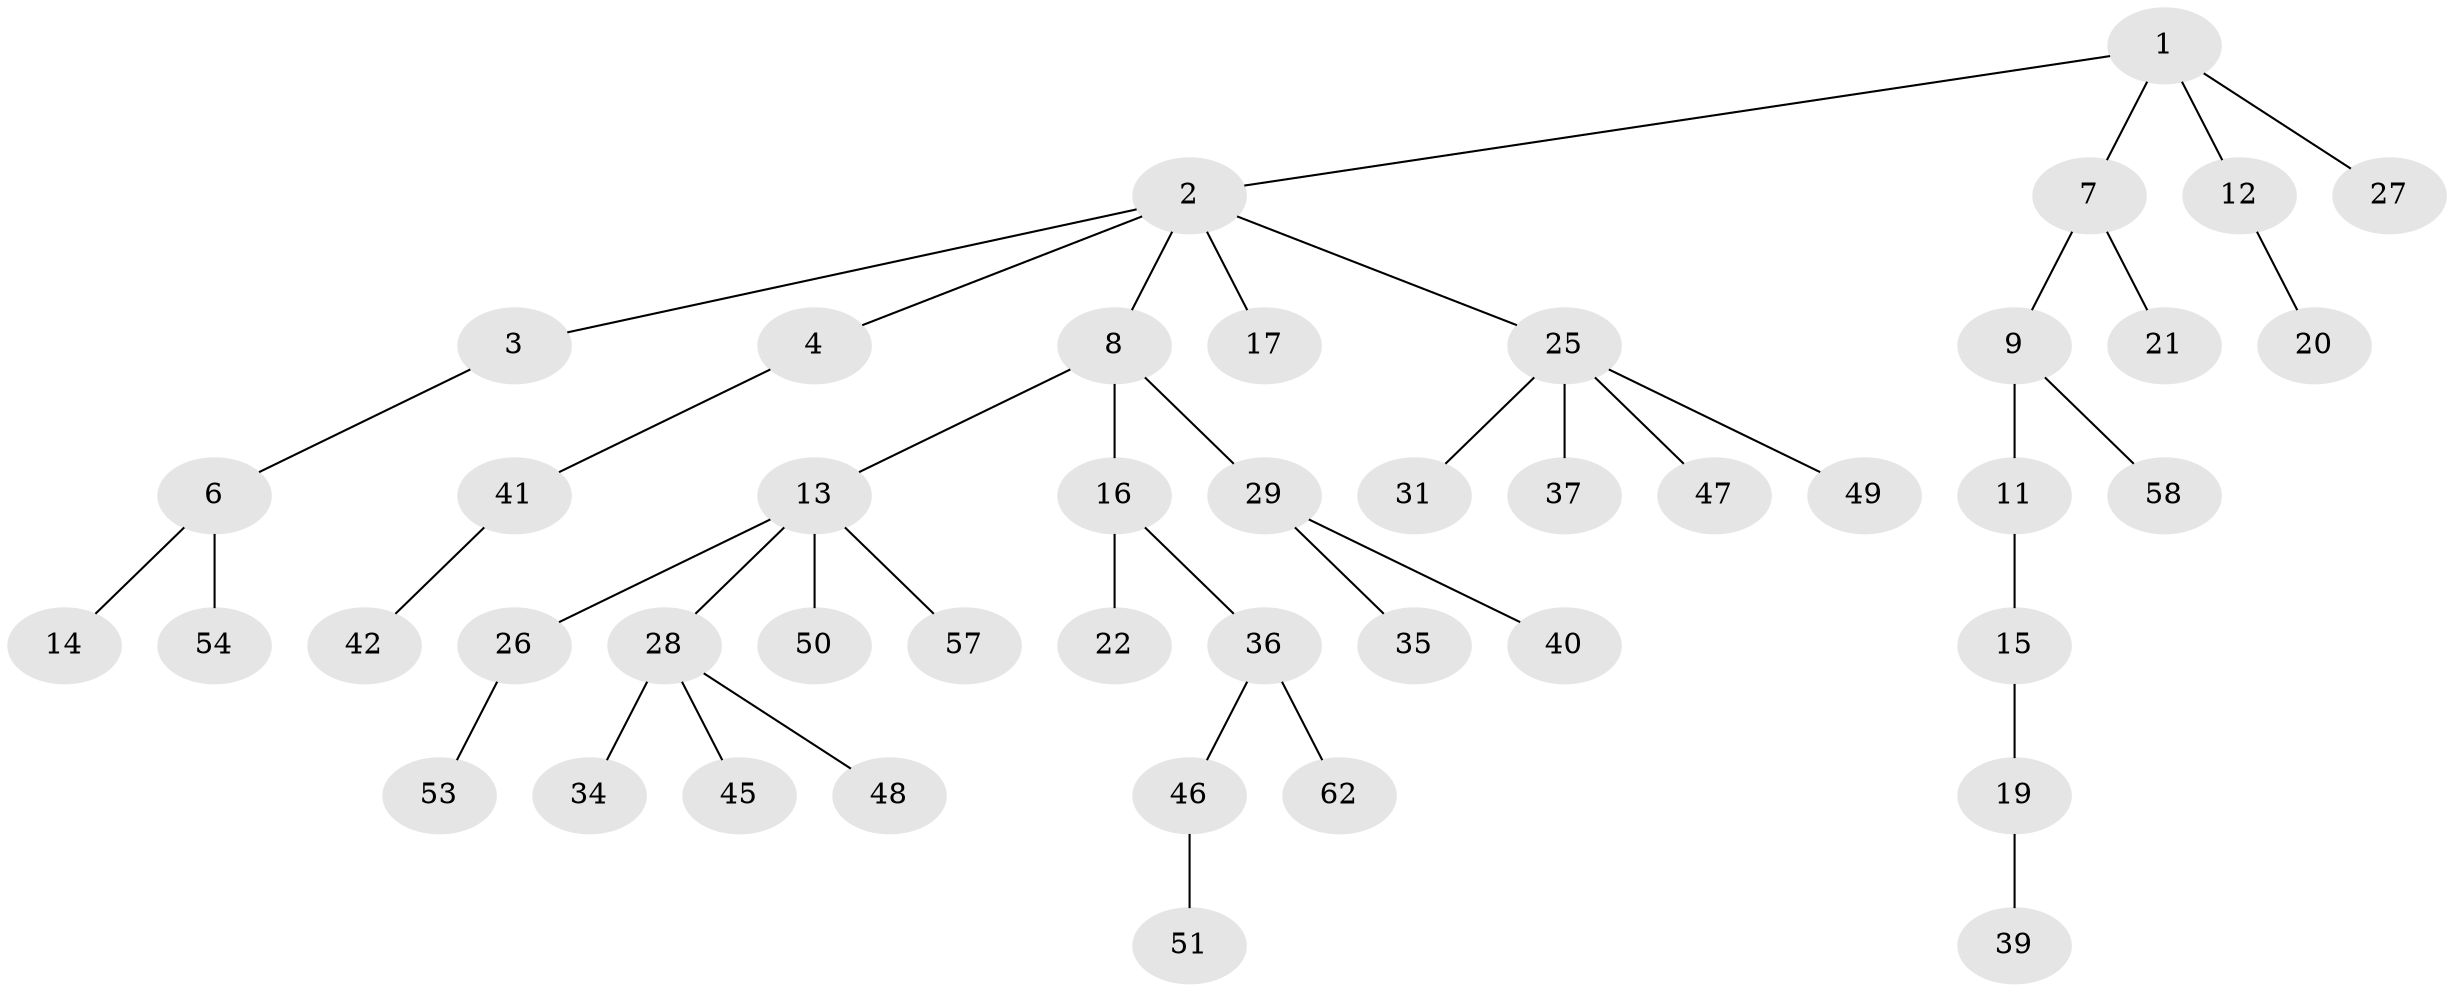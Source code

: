 // Generated by graph-tools (version 1.1) at 2025/52/02/27/25 19:52:10]
// undirected, 45 vertices, 44 edges
graph export_dot {
graph [start="1"]
  node [color=gray90,style=filled];
  1;
  2 [super="+5"];
  3;
  4 [super="+32"];
  6 [super="+24"];
  7;
  8 [super="+60"];
  9 [super="+10"];
  11 [super="+43"];
  12;
  13 [super="+23"];
  14;
  15;
  16 [super="+18"];
  17;
  19 [super="+38"];
  20;
  21;
  22;
  25 [super="+30"];
  26 [super="+59"];
  27 [super="+56"];
  28 [super="+33"];
  29;
  31 [super="+64"];
  34;
  35;
  36 [super="+52"];
  37;
  39 [super="+55"];
  40;
  41 [super="+61"];
  42 [super="+44"];
  45;
  46;
  47;
  48 [super="+63"];
  49;
  50;
  51;
  53;
  54;
  57 [super="+65"];
  58;
  62;
  1 -- 2;
  1 -- 7;
  1 -- 12;
  1 -- 27;
  2 -- 3;
  2 -- 4;
  2 -- 8;
  2 -- 17;
  2 -- 25;
  3 -- 6;
  4 -- 41;
  6 -- 14;
  6 -- 54;
  7 -- 9;
  7 -- 21;
  8 -- 13;
  8 -- 16;
  8 -- 29;
  9 -- 58;
  9 -- 11;
  11 -- 15;
  12 -- 20;
  13 -- 26;
  13 -- 28;
  13 -- 50;
  13 -- 57;
  15 -- 19;
  16 -- 22;
  16 -- 36;
  19 -- 39;
  25 -- 49;
  25 -- 37;
  25 -- 31;
  25 -- 47;
  26 -- 53;
  28 -- 48;
  28 -- 34;
  28 -- 45;
  29 -- 35;
  29 -- 40;
  36 -- 46;
  36 -- 62;
  41 -- 42;
  46 -- 51;
}
